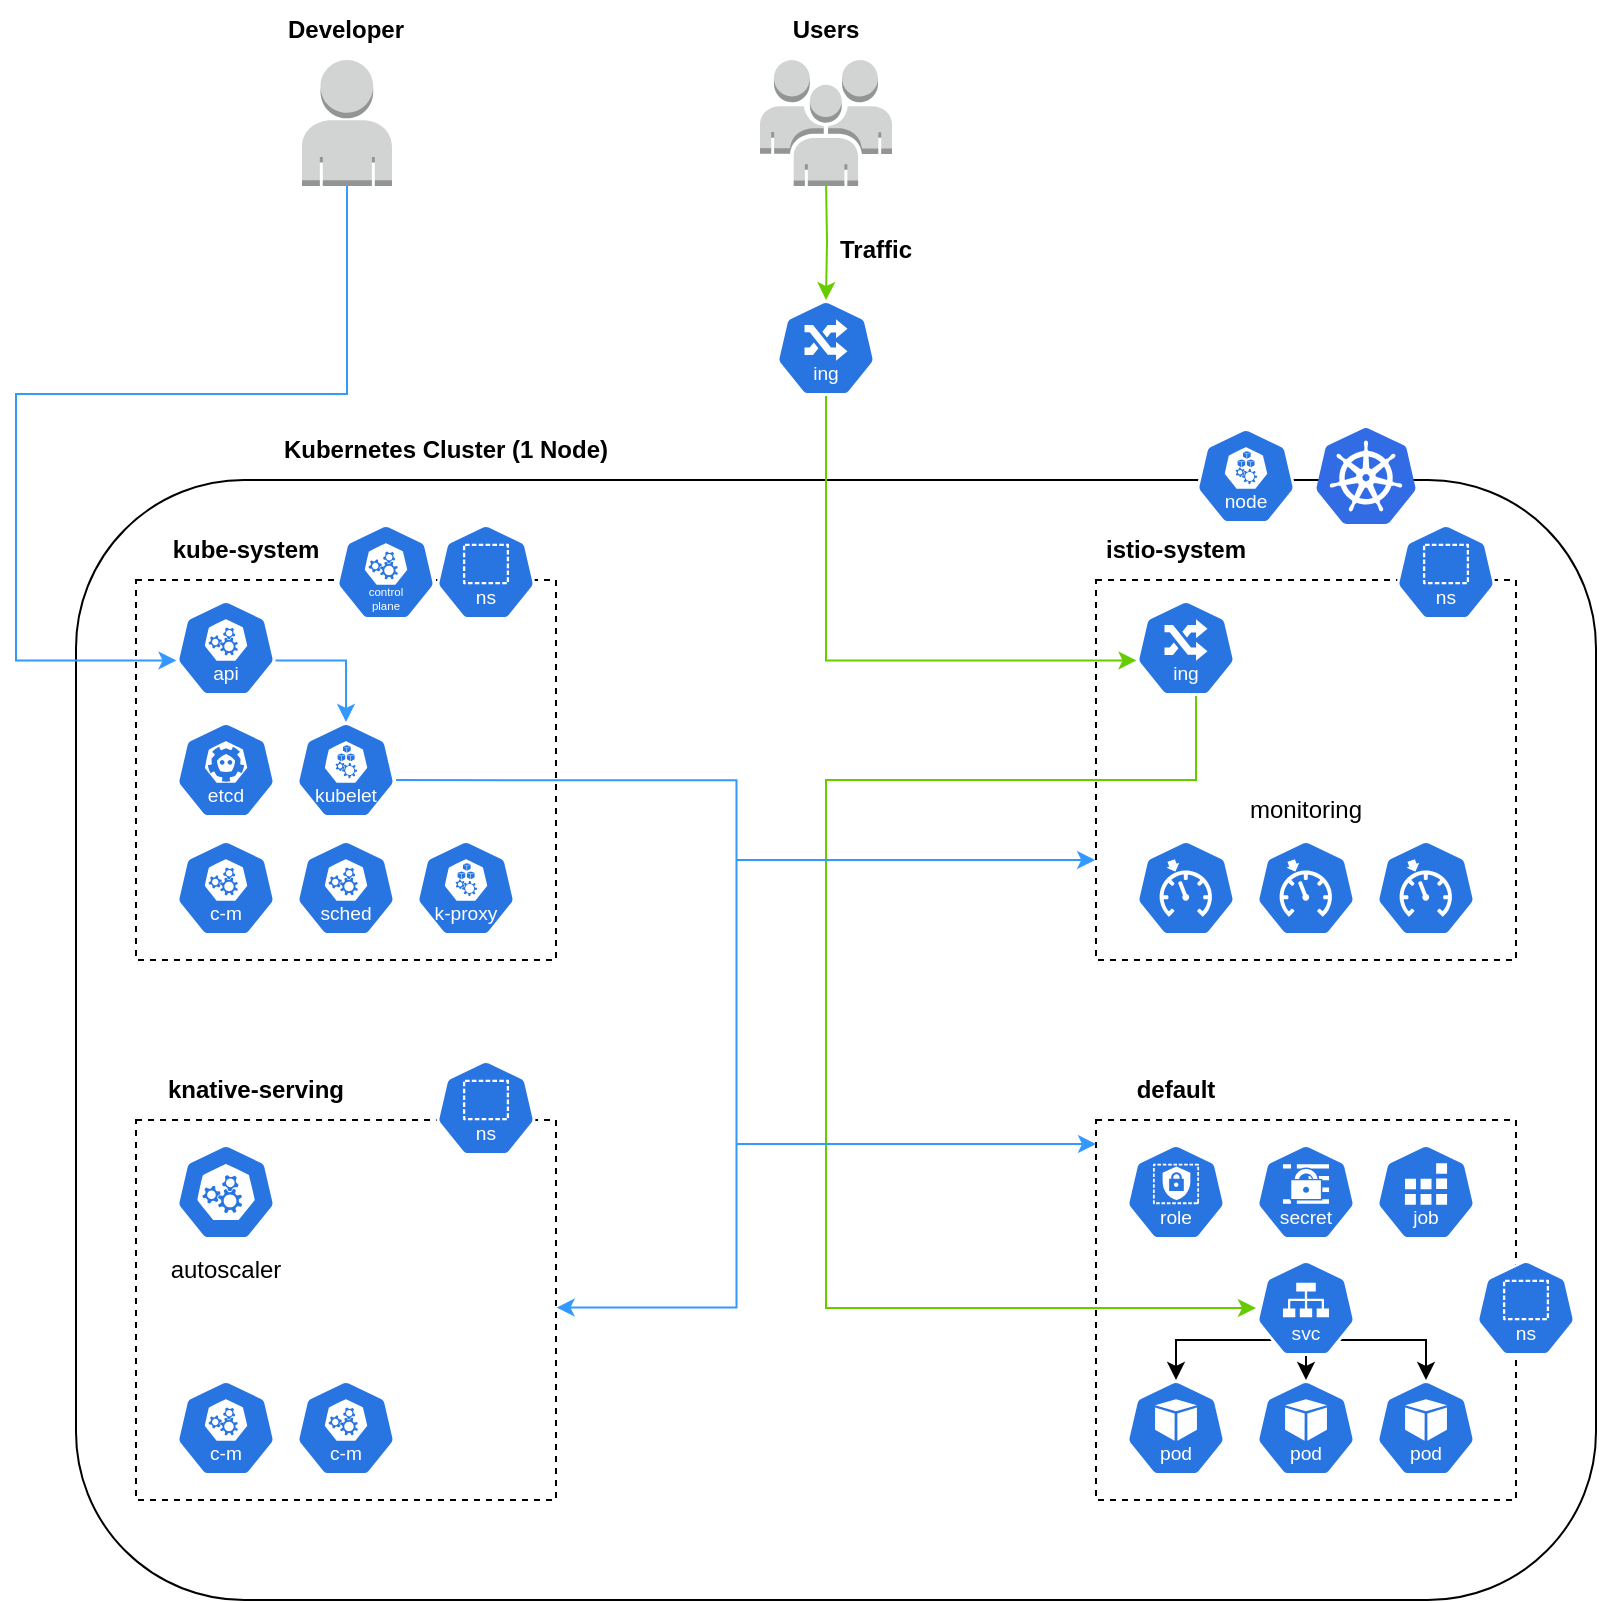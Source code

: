 <mxfile version="24.7.14">
  <diagram name="Page-1" id="khQkismU4FeIpS_edpUK">
    <mxGraphModel dx="1434" dy="780" grid="1" gridSize="10" guides="1" tooltips="1" connect="1" arrows="1" fold="1" page="1" pageScale="1" pageWidth="850" pageHeight="1100" math="0" shadow="0">
      <root>
        <mxCell id="0" />
        <mxCell id="1" parent="0" />
        <mxCell id="tRihg9yN-XKKfIoe97ck-1" value="" style="rounded=1;whiteSpace=wrap;html=1;" parent="1" vertex="1">
          <mxGeometry x="50" y="240" width="760" height="560" as="geometry" />
        </mxCell>
        <mxCell id="jo6sd1CeYK9BWm6sm7q1-1" value="Kubernetes Cluster (1 Node)" style="text;html=1;align=center;verticalAlign=middle;whiteSpace=wrap;rounded=0;fontStyle=1" vertex="1" parent="1">
          <mxGeometry x="150" y="210" width="170" height="30" as="geometry" />
        </mxCell>
        <mxCell id="jo6sd1CeYK9BWm6sm7q1-2" value="" style="rounded=0;whiteSpace=wrap;html=1;dashed=1;" vertex="1" parent="1">
          <mxGeometry x="80" y="290" width="210" height="190" as="geometry" />
        </mxCell>
        <mxCell id="jo6sd1CeYK9BWm6sm7q1-3" value="" style="aspect=fixed;sketch=0;html=1;dashed=0;whitespace=wrap;verticalLabelPosition=bottom;verticalAlign=top;fillColor=#2875E2;strokeColor=#ffffff;points=[[0.005,0.63,0],[0.1,0.2,0],[0.9,0.2,0],[0.5,0,0],[0.995,0.63,0],[0.72,0.99,0],[0.5,1,0],[0.28,0.99,0]];shape=mxgraph.kubernetes.icon2;kubernetesLabel=1;prIcon=control_plane" vertex="1" parent="1">
          <mxGeometry x="180" y="262" width="50" height="48" as="geometry" />
        </mxCell>
        <mxCell id="jo6sd1CeYK9BWm6sm7q1-5" value="" style="aspect=fixed;sketch=0;html=1;dashed=0;whitespace=wrap;verticalLabelPosition=bottom;verticalAlign=top;fillColor=#2875E2;strokeColor=#ffffff;points=[[0.005,0.63,0],[0.1,0.2,0],[0.9,0.2,0],[0.5,0,0],[0.995,0.63,0],[0.72,0.99,0],[0.5,1,0],[0.28,0.99,0]];shape=mxgraph.kubernetes.icon2;kubernetesLabel=1;prIcon=ns" vertex="1" parent="1">
          <mxGeometry x="230" y="262" width="50" height="48" as="geometry" />
        </mxCell>
        <mxCell id="jo6sd1CeYK9BWm6sm7q1-6" value="" style="aspect=fixed;sketch=0;html=1;dashed=0;whitespace=wrap;verticalLabelPosition=bottom;verticalAlign=top;fillColor=#2875E2;strokeColor=#ffffff;points=[[0.005,0.63,0],[0.1,0.2,0],[0.9,0.2,0],[0.5,0,0],[0.995,0.63,0],[0.72,0.99,0],[0.5,1,0],[0.28,0.99,0]];shape=mxgraph.kubernetes.icon2;kubernetesLabel=1;prIcon=etcd" vertex="1" parent="1">
          <mxGeometry x="100" y="361" width="50" height="48" as="geometry" />
        </mxCell>
        <mxCell id="jo6sd1CeYK9BWm6sm7q1-7" value="" style="aspect=fixed;sketch=0;html=1;dashed=0;whitespace=wrap;verticalLabelPosition=bottom;verticalAlign=top;fillColor=#2875E2;strokeColor=#ffffff;points=[[0.005,0.63,0],[0.1,0.2,0],[0.9,0.2,0],[0.5,0,0],[0.995,0.63,0],[0.72,0.99,0],[0.5,1,0],[0.28,0.99,0]];shape=mxgraph.kubernetes.icon2;kubernetesLabel=1;prIcon=node" vertex="1" parent="1">
          <mxGeometry x="610" y="214" width="50" height="48" as="geometry" />
        </mxCell>
        <mxCell id="jo6sd1CeYK9BWm6sm7q1-8" value="" style="aspect=fixed;sketch=0;html=1;dashed=0;whitespace=wrap;verticalLabelPosition=bottom;verticalAlign=top;fillColor=#2875E2;strokeColor=#ffffff;points=[[0.005,0.63,0],[0.1,0.2,0],[0.9,0.2,0],[0.5,0,0],[0.995,0.63,0],[0.72,0.99,0],[0.5,1,0],[0.28,0.99,0]];shape=mxgraph.kubernetes.icon2;kubernetesLabel=1;prIcon=sched" vertex="1" parent="1">
          <mxGeometry x="160" y="420" width="50" height="48" as="geometry" />
        </mxCell>
        <mxCell id="jo6sd1CeYK9BWm6sm7q1-9" value="" style="aspect=fixed;sketch=0;html=1;dashed=0;whitespace=wrap;verticalLabelPosition=bottom;verticalAlign=top;fillColor=#2875E2;strokeColor=#ffffff;points=[[0.005,0.63,0],[0.1,0.2,0],[0.9,0.2,0],[0.5,0,0],[0.995,0.63,0],[0.72,0.99,0],[0.5,1,0],[0.28,0.99,0]];shape=mxgraph.kubernetes.icon2;kubernetesLabel=1;prIcon=api" vertex="1" parent="1">
          <mxGeometry x="100" y="300" width="50" height="48" as="geometry" />
        </mxCell>
        <mxCell id="jo6sd1CeYK9BWm6sm7q1-10" value="" style="aspect=fixed;sketch=0;html=1;dashed=0;whitespace=wrap;verticalLabelPosition=bottom;verticalAlign=top;fillColor=#2875E2;strokeColor=#ffffff;points=[[0.005,0.63,0],[0.1,0.2,0],[0.9,0.2,0],[0.5,0,0],[0.995,0.63,0],[0.72,0.99,0],[0.5,1,0],[0.28,0.99,0]];shape=mxgraph.kubernetes.icon2;kubernetesLabel=1;prIcon=c_m" vertex="1" parent="1">
          <mxGeometry x="100" y="420" width="50" height="48" as="geometry" />
        </mxCell>
        <mxCell id="jo6sd1CeYK9BWm6sm7q1-11" value="" style="aspect=fixed;sketch=0;html=1;dashed=0;whitespace=wrap;verticalLabelPosition=bottom;verticalAlign=top;fillColor=#2875E2;strokeColor=#ffffff;points=[[0.005,0.63,0],[0.1,0.2,0],[0.9,0.2,0],[0.5,0,0],[0.995,0.63,0],[0.72,0.99,0],[0.5,1,0],[0.28,0.99,0]];shape=mxgraph.kubernetes.icon2;kubernetesLabel=1;prIcon=k_proxy" vertex="1" parent="1">
          <mxGeometry x="220" y="420" width="50" height="48" as="geometry" />
        </mxCell>
        <mxCell id="jo6sd1CeYK9BWm6sm7q1-12" value="kube-system" style="text;html=1;align=center;verticalAlign=middle;whiteSpace=wrap;rounded=0;fontStyle=1" vertex="1" parent="1">
          <mxGeometry x="90" y="260" width="90" height="30" as="geometry" />
        </mxCell>
        <mxCell id="jo6sd1CeYK9BWm6sm7q1-13" value="" style="rounded=0;whiteSpace=wrap;html=1;dashed=1;" vertex="1" parent="1">
          <mxGeometry x="80" y="560" width="210" height="190" as="geometry" />
        </mxCell>
        <mxCell id="jo6sd1CeYK9BWm6sm7q1-14" value="" style="aspect=fixed;sketch=0;html=1;dashed=0;whitespace=wrap;verticalLabelPosition=bottom;verticalAlign=top;fillColor=#2875E2;strokeColor=#ffffff;points=[[0.005,0.63,0],[0.1,0.2,0],[0.9,0.2,0],[0.5,0,0],[0.995,0.63,0],[0.72,0.99,0],[0.5,1,0],[0.28,0.99,0]];shape=mxgraph.kubernetes.icon2;kubernetesLabel=1;prIcon=ns" vertex="1" parent="1">
          <mxGeometry x="230" y="530" width="50" height="48" as="geometry" />
        </mxCell>
        <mxCell id="jo6sd1CeYK9BWm6sm7q1-15" value="knative-serving" style="text;html=1;align=center;verticalAlign=middle;whiteSpace=wrap;rounded=0;fontStyle=1" vertex="1" parent="1">
          <mxGeometry x="90" y="530" width="100" height="30" as="geometry" />
        </mxCell>
        <mxCell id="jo6sd1CeYK9BWm6sm7q1-16" value="" style="aspect=fixed;sketch=0;html=1;dashed=0;whitespace=wrap;verticalLabelPosition=bottom;verticalAlign=top;fillColor=#2875E2;strokeColor=#ffffff;points=[[0.005,0.63,0],[0.1,0.2,0],[0.9,0.2,0],[0.5,0,0],[0.995,0.63,0],[0.72,0.99,0],[0.5,1,0],[0.28,0.99,0]];shape=mxgraph.kubernetes.icon2;kubernetesLabel=1;prIcon=c_m" vertex="1" parent="1">
          <mxGeometry x="160" y="690" width="50" height="48" as="geometry" />
        </mxCell>
        <mxCell id="jo6sd1CeYK9BWm6sm7q1-17" value="" style="aspect=fixed;sketch=0;html=1;dashed=0;whitespace=wrap;verticalLabelPosition=bottom;verticalAlign=top;fillColor=#2875E2;strokeColor=#ffffff;points=[[0.005,0.63,0],[0.1,0.2,0],[0.9,0.2,0],[0.5,0,0],[0.995,0.63,0],[0.72,0.99,0],[0.5,1,0],[0.28,0.99,0]];shape=mxgraph.kubernetes.icon2;kubernetesLabel=1;prIcon=c_m" vertex="1" parent="1">
          <mxGeometry x="100" y="690" width="50" height="48" as="geometry" />
        </mxCell>
        <mxCell id="jo6sd1CeYK9BWm6sm7q1-18" value="" style="image;sketch=0;aspect=fixed;html=1;points=[];align=center;fontSize=12;image=img/lib/mscae/Kubernetes.svg;" vertex="1" parent="1">
          <mxGeometry x="670" y="214" width="50" height="48" as="geometry" />
        </mxCell>
        <mxCell id="jo6sd1CeYK9BWm6sm7q1-21" value="" style="aspect=fixed;sketch=0;html=1;dashed=0;whitespace=wrap;verticalLabelPosition=bottom;verticalAlign=top;fillColor=#2875E2;strokeColor=#ffffff;points=[[0.005,0.63,0],[0.1,0.2,0],[0.9,0.2,0],[0.5,0,0],[0.995,0.63,0],[0.72,0.99,0],[0.5,1,0],[0.28,0.99,0]];shape=mxgraph.kubernetes.icon2;prIcon=api" vertex="1" parent="1">
          <mxGeometry x="100" y="572" width="50" height="48" as="geometry" />
        </mxCell>
        <mxCell id="jo6sd1CeYK9BWm6sm7q1-22" value="&lt;span style=&quot;font-weight: normal;&quot;&gt;autoscaler&lt;/span&gt;" style="text;html=1;align=center;verticalAlign=middle;whiteSpace=wrap;rounded=0;fontStyle=1" vertex="1" parent="1">
          <mxGeometry x="90" y="620" width="70" height="30" as="geometry" />
        </mxCell>
        <mxCell id="jo6sd1CeYK9BWm6sm7q1-23" value="" style="rounded=0;whiteSpace=wrap;html=1;dashed=1;" vertex="1" parent="1">
          <mxGeometry x="560" y="290" width="210" height="190" as="geometry" />
        </mxCell>
        <mxCell id="jo6sd1CeYK9BWm6sm7q1-24" value="" style="aspect=fixed;sketch=0;html=1;dashed=0;whitespace=wrap;verticalLabelPosition=bottom;verticalAlign=top;fillColor=#2875E2;strokeColor=#ffffff;points=[[0.005,0.63,0],[0.1,0.2,0],[0.9,0.2,0],[0.5,0,0],[0.995,0.63,0],[0.72,0.99,0],[0.5,1,0],[0.28,0.99,0]];shape=mxgraph.kubernetes.icon2;kubernetesLabel=1;prIcon=ns" vertex="1" parent="1">
          <mxGeometry x="710" y="262" width="50" height="48" as="geometry" />
        </mxCell>
        <mxCell id="jo6sd1CeYK9BWm6sm7q1-25" value="istio-system" style="text;html=1;align=center;verticalAlign=middle;whiteSpace=wrap;rounded=0;fontStyle=1" vertex="1" parent="1">
          <mxGeometry x="560" y="260" width="80" height="30" as="geometry" />
        </mxCell>
        <mxCell id="jo6sd1CeYK9BWm6sm7q1-26" value="" style="aspect=fixed;sketch=0;html=1;dashed=0;whitespace=wrap;verticalLabelPosition=bottom;verticalAlign=top;fillColor=#2875E2;strokeColor=#ffffff;points=[[0.005,0.63,0],[0.1,0.2,0],[0.9,0.2,0],[0.5,0,0],[0.995,0.63,0],[0.72,0.99,0],[0.5,1,0],[0.28,0.99,0]];shape=mxgraph.kubernetes.icon2;kubernetesLabel=1;prIcon=ing" vertex="1" parent="1">
          <mxGeometry x="580" y="300" width="50" height="48" as="geometry" />
        </mxCell>
        <mxCell id="jo6sd1CeYK9BWm6sm7q1-27" value="" style="aspect=fixed;sketch=0;html=1;dashed=0;whitespace=wrap;verticalLabelPosition=bottom;verticalAlign=top;fillColor=#2875E2;strokeColor=#ffffff;points=[[0.005,0.63,0],[0.1,0.2,0],[0.9,0.2,0],[0.5,0,0],[0.995,0.63,0],[0.72,0.99,0],[0.5,1,0],[0.28,0.99,0]];shape=mxgraph.kubernetes.icon2;prIcon=quota" vertex="1" parent="1">
          <mxGeometry x="580" y="420" width="50" height="48" as="geometry" />
        </mxCell>
        <mxCell id="jo6sd1CeYK9BWm6sm7q1-28" value="" style="aspect=fixed;sketch=0;html=1;dashed=0;whitespace=wrap;verticalLabelPosition=bottom;verticalAlign=top;fillColor=#2875E2;strokeColor=#ffffff;points=[[0.005,0.63,0],[0.1,0.2,0],[0.9,0.2,0],[0.5,0,0],[0.995,0.63,0],[0.72,0.99,0],[0.5,1,0],[0.28,0.99,0]];shape=mxgraph.kubernetes.icon2;prIcon=quota" vertex="1" parent="1">
          <mxGeometry x="640" y="420" width="50" height="48" as="geometry" />
        </mxCell>
        <mxCell id="jo6sd1CeYK9BWm6sm7q1-29" value="" style="aspect=fixed;sketch=0;html=1;dashed=0;whitespace=wrap;verticalLabelPosition=bottom;verticalAlign=top;fillColor=#2875E2;strokeColor=#ffffff;points=[[0.005,0.63,0],[0.1,0.2,0],[0.9,0.2,0],[0.5,0,0],[0.995,0.63,0],[0.72,0.99,0],[0.5,1,0],[0.28,0.99,0]];shape=mxgraph.kubernetes.icon2;prIcon=quota" vertex="1" parent="1">
          <mxGeometry x="700" y="420" width="50" height="48" as="geometry" />
        </mxCell>
        <mxCell id="jo6sd1CeYK9BWm6sm7q1-30" value="&lt;span style=&quot;font-weight: normal;&quot;&gt;monitoring&lt;/span&gt;" style="text;html=1;align=center;verticalAlign=middle;whiteSpace=wrap;rounded=0;fontStyle=1" vertex="1" parent="1">
          <mxGeometry x="630" y="390" width="70" height="30" as="geometry" />
        </mxCell>
        <mxCell id="jo6sd1CeYK9BWm6sm7q1-31" value="" style="aspect=fixed;sketch=0;html=1;dashed=0;whitespace=wrap;verticalLabelPosition=bottom;verticalAlign=top;fillColor=#2875E2;strokeColor=#ffffff;points=[[0.005,0.63,0],[0.1,0.2,0],[0.9,0.2,0],[0.5,0,0],[0.995,0.63,0],[0.72,0.99,0],[0.5,1,0],[0.28,0.99,0]];shape=mxgraph.kubernetes.icon2;kubernetesLabel=1;prIcon=kubelet" vertex="1" parent="1">
          <mxGeometry x="160" y="361" width="50" height="48" as="geometry" />
        </mxCell>
        <mxCell id="jo6sd1CeYK9BWm6sm7q1-32" value="" style="rounded=0;whiteSpace=wrap;html=1;dashed=1;" vertex="1" parent="1">
          <mxGeometry x="560" y="560" width="210" height="190" as="geometry" />
        </mxCell>
        <mxCell id="jo6sd1CeYK9BWm6sm7q1-33" value="" style="aspect=fixed;sketch=0;html=1;dashed=0;whitespace=wrap;verticalLabelPosition=bottom;verticalAlign=top;fillColor=#2875E2;strokeColor=#ffffff;points=[[0.005,0.63,0],[0.1,0.2,0],[0.9,0.2,0],[0.5,0,0],[0.995,0.63,0],[0.72,0.99,0],[0.5,1,0],[0.28,0.99,0]];shape=mxgraph.kubernetes.icon2;kubernetesLabel=1;prIcon=ns" vertex="1" parent="1">
          <mxGeometry x="750" y="630" width="50" height="48" as="geometry" />
        </mxCell>
        <mxCell id="jo6sd1CeYK9BWm6sm7q1-34" value="default" style="text;html=1;align=center;verticalAlign=middle;whiteSpace=wrap;rounded=0;fontStyle=1" vertex="1" parent="1">
          <mxGeometry x="575" y="530" width="50" height="30" as="geometry" />
        </mxCell>
        <mxCell id="jo6sd1CeYK9BWm6sm7q1-35" value="" style="aspect=fixed;sketch=0;html=1;dashed=0;whitespace=wrap;verticalLabelPosition=bottom;verticalAlign=top;fillColor=#2875E2;strokeColor=#ffffff;points=[[0.005,0.63,0],[0.1,0.2,0],[0.9,0.2,0],[0.5,0,0],[0.995,0.63,0],[0.72,0.99,0],[0.5,1,0],[0.28,0.99,0]];shape=mxgraph.kubernetes.icon2;kubernetesLabel=1;prIcon=job" vertex="1" parent="1">
          <mxGeometry x="700" y="572" width="50" height="48" as="geometry" />
        </mxCell>
        <mxCell id="jo6sd1CeYK9BWm6sm7q1-36" value="" style="aspect=fixed;sketch=0;html=1;dashed=0;whitespace=wrap;verticalLabelPosition=bottom;verticalAlign=top;fillColor=#2875E2;strokeColor=#ffffff;points=[[0.005,0.63,0],[0.1,0.2,0],[0.9,0.2,0],[0.5,0,0],[0.995,0.63,0],[0.72,0.99,0],[0.5,1,0],[0.28,0.99,0]];shape=mxgraph.kubernetes.icon2;kubernetesLabel=1;prIcon=pod" vertex="1" parent="1">
          <mxGeometry x="700" y="690" width="50" height="48" as="geometry" />
        </mxCell>
        <mxCell id="jo6sd1CeYK9BWm6sm7q1-37" value="" style="aspect=fixed;sketch=0;html=1;dashed=0;whitespace=wrap;verticalLabelPosition=bottom;verticalAlign=top;fillColor=#2875E2;strokeColor=#ffffff;points=[[0.005,0.63,0],[0.1,0.2,0],[0.9,0.2,0],[0.5,0,0],[0.995,0.63,0],[0.72,0.99,0],[0.5,1,0],[0.28,0.99,0]];shape=mxgraph.kubernetes.icon2;kubernetesLabel=1;prIcon=role" vertex="1" parent="1">
          <mxGeometry x="575" y="572" width="50" height="48" as="geometry" />
        </mxCell>
        <mxCell id="jo6sd1CeYK9BWm6sm7q1-38" value="" style="aspect=fixed;sketch=0;html=1;dashed=0;whitespace=wrap;verticalLabelPosition=bottom;verticalAlign=top;fillColor=#2875E2;strokeColor=#ffffff;points=[[0.005,0.63,0],[0.1,0.2,0],[0.9,0.2,0],[0.5,0,0],[0.995,0.63,0],[0.72,0.99,0],[0.5,1,0],[0.28,0.99,0]];shape=mxgraph.kubernetes.icon2;kubernetesLabel=1;prIcon=secret" vertex="1" parent="1">
          <mxGeometry x="640" y="572" width="50" height="48" as="geometry" />
        </mxCell>
        <mxCell id="jo6sd1CeYK9BWm6sm7q1-39" value="" style="aspect=fixed;sketch=0;html=1;dashed=0;whitespace=wrap;verticalLabelPosition=bottom;verticalAlign=top;fillColor=#2875E2;strokeColor=#ffffff;points=[[0.005,0.63,0],[0.1,0.2,0],[0.9,0.2,0],[0.5,0,0],[0.995,0.63,0],[0.72,0.99,0],[0.5,1,0],[0.28,0.99,0]];shape=mxgraph.kubernetes.icon2;kubernetesLabel=1;prIcon=pod" vertex="1" parent="1">
          <mxGeometry x="640" y="690" width="50" height="48" as="geometry" />
        </mxCell>
        <mxCell id="jo6sd1CeYK9BWm6sm7q1-40" value="" style="aspect=fixed;sketch=0;html=1;dashed=0;whitespace=wrap;verticalLabelPosition=bottom;verticalAlign=top;fillColor=#2875E2;strokeColor=#ffffff;points=[[0.005,0.63,0],[0.1,0.2,0],[0.9,0.2,0],[0.5,0,0],[0.995,0.63,0],[0.72,0.99,0],[0.5,1,0],[0.28,0.99,0]];shape=mxgraph.kubernetes.icon2;kubernetesLabel=1;prIcon=pod" vertex="1" parent="1">
          <mxGeometry x="575" y="690" width="50" height="48" as="geometry" />
        </mxCell>
        <mxCell id="jo6sd1CeYK9BWm6sm7q1-44" value="" style="aspect=fixed;sketch=0;html=1;dashed=0;whitespace=wrap;verticalLabelPosition=bottom;verticalAlign=top;fillColor=#2875E2;strokeColor=#ffffff;points=[[0.005,0.63,0],[0.1,0.2,0],[0.9,0.2,0],[0.5,0,0],[0.995,0.63,0],[0.72,0.99,0],[0.5,1,0],[0.28,0.99,0]];shape=mxgraph.kubernetes.icon2;kubernetesLabel=1;prIcon=ing" vertex="1" parent="1">
          <mxGeometry x="400" y="150" width="50" height="48" as="geometry" />
        </mxCell>
        <mxCell id="jo6sd1CeYK9BWm6sm7q1-45" style="edgeStyle=orthogonalEdgeStyle;rounded=0;orthogonalLoop=1;jettySize=auto;html=1;entryX=0.5;entryY=0;entryDx=0;entryDy=0;entryPerimeter=0;strokeColor=#66CC00;" edge="1" parent="1" target="jo6sd1CeYK9BWm6sm7q1-44">
          <mxGeometry relative="1" as="geometry">
            <mxPoint x="425" y="90" as="sourcePoint" />
          </mxGeometry>
        </mxCell>
        <mxCell id="jo6sd1CeYK9BWm6sm7q1-46" style="edgeStyle=orthogonalEdgeStyle;rounded=0;orthogonalLoop=1;jettySize=auto;html=1;exitX=0.5;exitY=1;exitDx=0;exitDy=0;exitPerimeter=0;entryX=0.005;entryY=0.63;entryDx=0;entryDy=0;entryPerimeter=0;strokeColor=#66CC00;" edge="1" parent="1" source="jo6sd1CeYK9BWm6sm7q1-44" target="jo6sd1CeYK9BWm6sm7q1-26">
          <mxGeometry relative="1" as="geometry" />
        </mxCell>
        <mxCell id="jo6sd1CeYK9BWm6sm7q1-47" value="" style="outlineConnect=0;dashed=0;verticalLabelPosition=bottom;verticalAlign=top;align=center;html=1;shape=mxgraph.aws3.users;fillColor=#D2D3D3;gradientColor=none;" vertex="1" parent="1">
          <mxGeometry x="392" y="30" width="66" height="63" as="geometry" />
        </mxCell>
        <mxCell id="jo6sd1CeYK9BWm6sm7q1-48" value="Users" style="text;html=1;align=center;verticalAlign=middle;whiteSpace=wrap;rounded=0;fontStyle=1" vertex="1" parent="1">
          <mxGeometry x="380" width="90" height="30" as="geometry" />
        </mxCell>
        <mxCell id="jo6sd1CeYK9BWm6sm7q1-49" value="Traffic" style="text;html=1;align=center;verticalAlign=middle;whiteSpace=wrap;rounded=0;fontStyle=1" vertex="1" parent="1">
          <mxGeometry x="425" y="110" width="50" height="30" as="geometry" />
        </mxCell>
        <mxCell id="jo6sd1CeYK9BWm6sm7q1-51" style="edgeStyle=orthogonalEdgeStyle;rounded=0;orthogonalLoop=1;jettySize=auto;html=1;exitX=0.5;exitY=1;exitDx=0;exitDy=0;exitPerimeter=0;strokeColor=#66CC00;" edge="1" parent="1" target="jo6sd1CeYK9BWm6sm7q1-65">
          <mxGeometry relative="1" as="geometry">
            <mxPoint x="610" y="348" as="sourcePoint" />
            <mxPoint x="645.25" y="656.24" as="targetPoint" />
            <Array as="points">
              <mxPoint x="610" y="390" />
              <mxPoint x="425" y="390" />
              <mxPoint x="425" y="654" />
            </Array>
          </mxGeometry>
        </mxCell>
        <mxCell id="jo6sd1CeYK9BWm6sm7q1-52" style="edgeStyle=orthogonalEdgeStyle;rounded=0;orthogonalLoop=1;jettySize=auto;html=1;entryX=0.5;entryY=0;entryDx=0;entryDy=0;entryPerimeter=0;exitX=0.5;exitY=1;exitDx=0;exitDy=0;exitPerimeter=0;" edge="1" parent="1" source="jo6sd1CeYK9BWm6sm7q1-65" target="jo6sd1CeYK9BWm6sm7q1-39">
          <mxGeometry relative="1" as="geometry">
            <mxPoint x="665" y="680" as="sourcePoint" />
          </mxGeometry>
        </mxCell>
        <mxCell id="jo6sd1CeYK9BWm6sm7q1-55" style="edgeStyle=orthogonalEdgeStyle;rounded=0;orthogonalLoop=1;jettySize=auto;html=1;exitX=0.5;exitY=1;exitDx=0;exitDy=0;exitPerimeter=0;entryX=0.5;entryY=0;entryDx=0;entryDy=0;entryPerimeter=0;" edge="1" parent="1" source="jo6sd1CeYK9BWm6sm7q1-65" target="jo6sd1CeYK9BWm6sm7q1-40">
          <mxGeometry relative="1" as="geometry">
            <mxPoint x="665" y="674" as="sourcePoint" />
            <Array as="points">
              <mxPoint x="665" y="670" />
              <mxPoint x="600" y="670" />
            </Array>
          </mxGeometry>
        </mxCell>
        <mxCell id="jo6sd1CeYK9BWm6sm7q1-56" style="edgeStyle=orthogonalEdgeStyle;rounded=0;orthogonalLoop=1;jettySize=auto;html=1;exitX=0.5;exitY=1;exitDx=0;exitDy=0;exitPerimeter=0;entryX=0.5;entryY=0;entryDx=0;entryDy=0;entryPerimeter=0;" edge="1" parent="1" target="jo6sd1CeYK9BWm6sm7q1-36">
          <mxGeometry relative="1" as="geometry">
            <mxPoint x="665" y="674" as="sourcePoint" />
            <Array as="points">
              <mxPoint x="665" y="670" />
              <mxPoint x="725" y="670" />
            </Array>
          </mxGeometry>
        </mxCell>
        <mxCell id="jo6sd1CeYK9BWm6sm7q1-57" value="" style="outlineConnect=0;dashed=0;verticalLabelPosition=bottom;verticalAlign=top;align=center;html=1;shape=mxgraph.aws3.user;fillColor=#D2D3D3;gradientColor=none;" vertex="1" parent="1">
          <mxGeometry x="163" y="30" width="45" height="63" as="geometry" />
        </mxCell>
        <mxCell id="jo6sd1CeYK9BWm6sm7q1-58" value="Developer" style="text;html=1;align=center;verticalAlign=middle;whiteSpace=wrap;rounded=0;fontStyle=1" vertex="1" parent="1">
          <mxGeometry x="140" width="90" height="30" as="geometry" />
        </mxCell>
        <mxCell id="jo6sd1CeYK9BWm6sm7q1-59" style="edgeStyle=orthogonalEdgeStyle;rounded=0;orthogonalLoop=1;jettySize=auto;html=1;exitX=0.5;exitY=1;exitDx=0;exitDy=0;exitPerimeter=0;entryX=0.005;entryY=0.63;entryDx=0;entryDy=0;entryPerimeter=0;strokeColor=#3399FF;" edge="1" parent="1" source="jo6sd1CeYK9BWm6sm7q1-57" target="jo6sd1CeYK9BWm6sm7q1-9">
          <mxGeometry relative="1" as="geometry">
            <Array as="points">
              <mxPoint x="186" y="197" />
              <mxPoint x="20" y="197" />
              <mxPoint x="20" y="330" />
            </Array>
          </mxGeometry>
        </mxCell>
        <mxCell id="jo6sd1CeYK9BWm6sm7q1-60" style="edgeStyle=orthogonalEdgeStyle;rounded=0;orthogonalLoop=1;jettySize=auto;html=1;exitX=0.995;exitY=0.63;exitDx=0;exitDy=0;exitPerimeter=0;entryX=0.5;entryY=0;entryDx=0;entryDy=0;entryPerimeter=0;strokeColor=#3399FF;" edge="1" parent="1" source="jo6sd1CeYK9BWm6sm7q1-9" target="jo6sd1CeYK9BWm6sm7q1-31">
          <mxGeometry relative="1" as="geometry" />
        </mxCell>
        <mxCell id="jo6sd1CeYK9BWm6sm7q1-61" style="edgeStyle=orthogonalEdgeStyle;rounded=0;orthogonalLoop=1;jettySize=auto;html=1;exitX=0.995;exitY=0.63;exitDx=0;exitDy=0;exitPerimeter=0;strokeColor=#3399FF;" edge="1" parent="1">
          <mxGeometry relative="1" as="geometry">
            <mxPoint x="210" y="390.05" as="sourcePoint" />
            <mxPoint x="290.25" y="653.81" as="targetPoint" />
            <Array as="points">
              <mxPoint x="380.25" y="389.81" />
              <mxPoint x="380.25" y="653.81" />
              <mxPoint x="291.25" y="653.81" />
            </Array>
          </mxGeometry>
        </mxCell>
        <mxCell id="jo6sd1CeYK9BWm6sm7q1-62" value="" style="endArrow=classic;html=1;rounded=0;entryX=-0.002;entryY=0.737;entryDx=0;entryDy=0;entryPerimeter=0;strokeColor=#3399FF;" edge="1" parent="1" target="jo6sd1CeYK9BWm6sm7q1-23">
          <mxGeometry width="50" height="50" relative="1" as="geometry">
            <mxPoint x="380" y="430" as="sourcePoint" />
            <mxPoint x="430" y="430" as="targetPoint" />
          </mxGeometry>
        </mxCell>
        <mxCell id="jo6sd1CeYK9BWm6sm7q1-63" value="" style="endArrow=classic;html=1;rounded=0;entryX=-0.002;entryY=0.737;entryDx=0;entryDy=0;entryPerimeter=0;strokeColor=#3399FF;" edge="1" parent="1">
          <mxGeometry width="50" height="50" relative="1" as="geometry">
            <mxPoint x="380" y="572" as="sourcePoint" />
            <mxPoint x="560" y="572" as="targetPoint" />
          </mxGeometry>
        </mxCell>
        <mxCell id="jo6sd1CeYK9BWm6sm7q1-65" value="" style="aspect=fixed;sketch=0;html=1;dashed=0;whitespace=wrap;verticalLabelPosition=bottom;verticalAlign=top;fillColor=#2875E2;strokeColor=#ffffff;points=[[0.005,0.63,0],[0.1,0.2,0],[0.9,0.2,0],[0.5,0,0],[0.995,0.63,0],[0.72,0.99,0],[0.5,1,0],[0.28,0.99,0]];shape=mxgraph.kubernetes.icon2;kubernetesLabel=1;prIcon=svc" vertex="1" parent="1">
          <mxGeometry x="640" y="630" width="50" height="48" as="geometry" />
        </mxCell>
      </root>
    </mxGraphModel>
  </diagram>
</mxfile>
